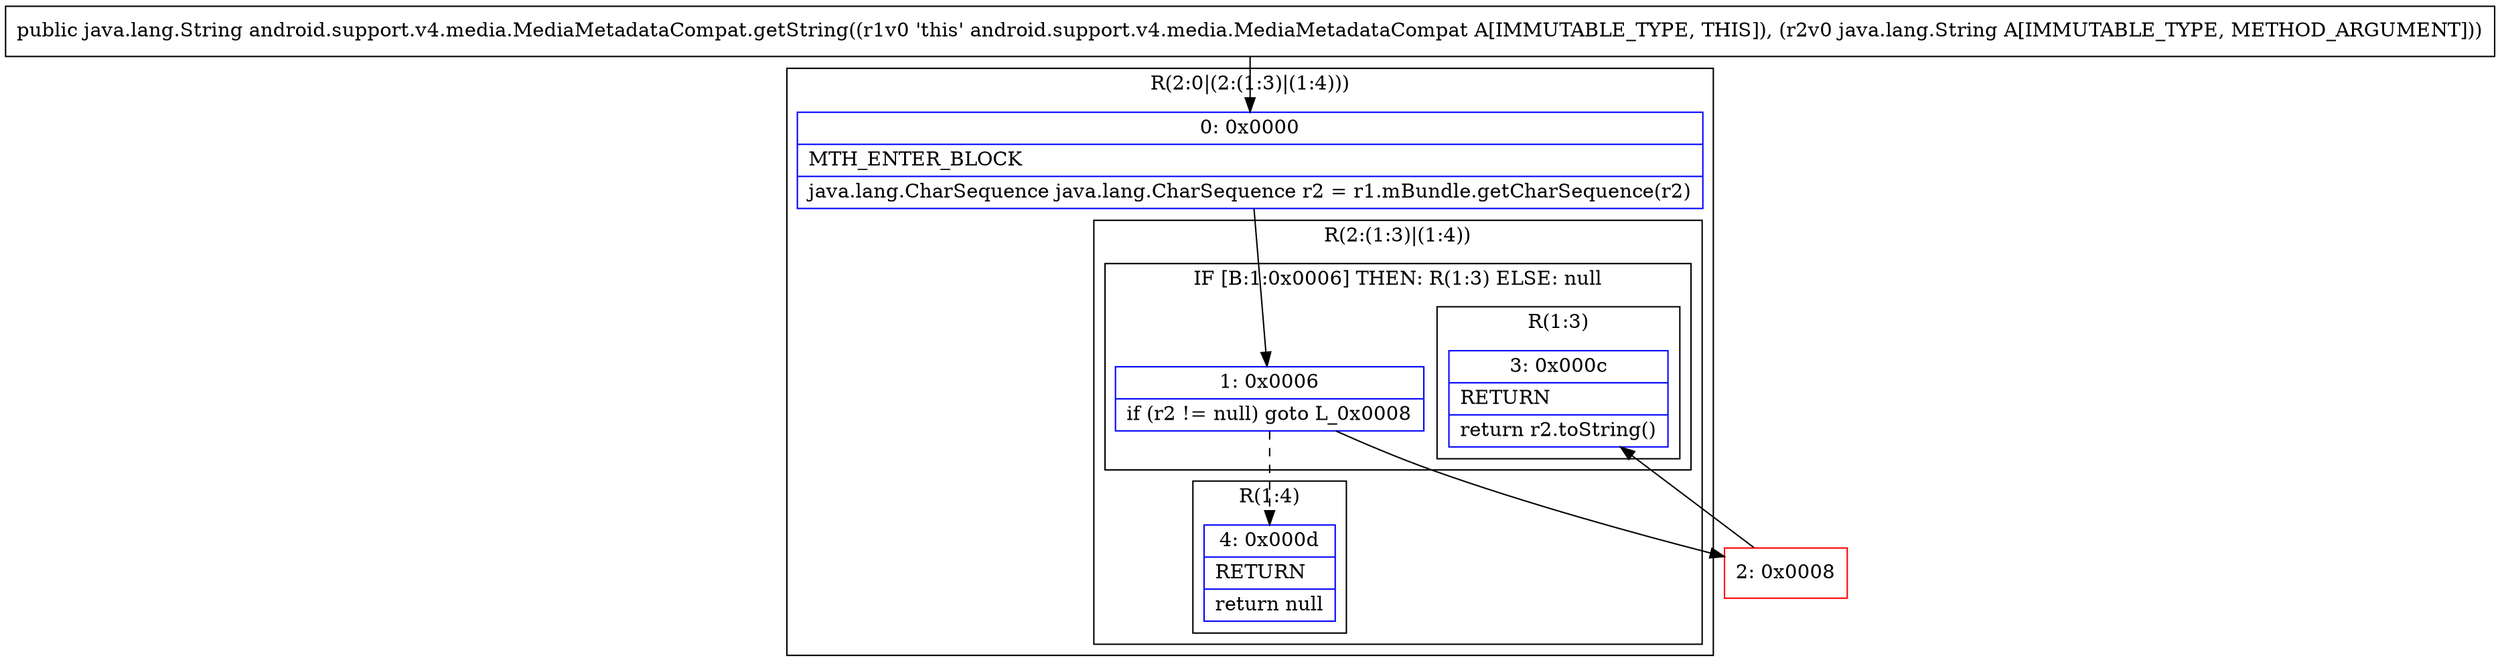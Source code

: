 digraph "CFG forandroid.support.v4.media.MediaMetadataCompat.getString(Ljava\/lang\/String;)Ljava\/lang\/String;" {
subgraph cluster_Region_855607613 {
label = "R(2:0|(2:(1:3)|(1:4)))";
node [shape=record,color=blue];
Node_0 [shape=record,label="{0\:\ 0x0000|MTH_ENTER_BLOCK\l|java.lang.CharSequence java.lang.CharSequence r2 = r1.mBundle.getCharSequence(r2)\l}"];
subgraph cluster_Region_1404086267 {
label = "R(2:(1:3)|(1:4))";
node [shape=record,color=blue];
subgraph cluster_IfRegion_1286853987 {
label = "IF [B:1:0x0006] THEN: R(1:3) ELSE: null";
node [shape=record,color=blue];
Node_1 [shape=record,label="{1\:\ 0x0006|if (r2 != null) goto L_0x0008\l}"];
subgraph cluster_Region_1925670523 {
label = "R(1:3)";
node [shape=record,color=blue];
Node_3 [shape=record,label="{3\:\ 0x000c|RETURN\l|return r2.toString()\l}"];
}
}
subgraph cluster_Region_969245246 {
label = "R(1:4)";
node [shape=record,color=blue];
Node_4 [shape=record,label="{4\:\ 0x000d|RETURN\l|return null\l}"];
}
}
}
Node_2 [shape=record,color=red,label="{2\:\ 0x0008}"];
MethodNode[shape=record,label="{public java.lang.String android.support.v4.media.MediaMetadataCompat.getString((r1v0 'this' android.support.v4.media.MediaMetadataCompat A[IMMUTABLE_TYPE, THIS]), (r2v0 java.lang.String A[IMMUTABLE_TYPE, METHOD_ARGUMENT])) }"];
MethodNode -> Node_0;
Node_0 -> Node_1;
Node_1 -> Node_2;
Node_1 -> Node_4[style=dashed];
Node_2 -> Node_3;
}

